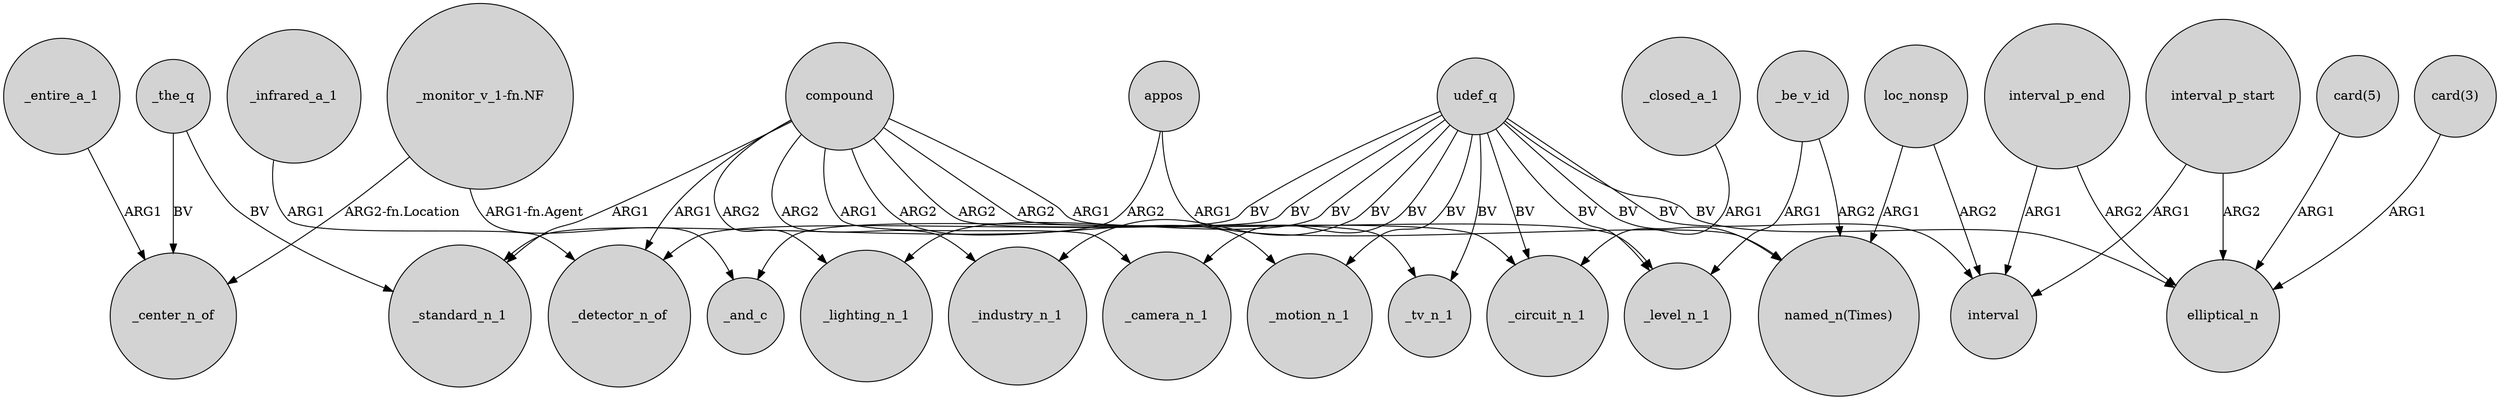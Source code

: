 digraph {
	node [shape=circle style=filled]
	_the_q -> _center_n_of [label=BV]
	udef_q -> _camera_n_1 [label=BV]
	loc_nonsp -> interval [label=ARG2]
	appos -> _standard_n_1 [label=ARG2]
	udef_q -> elliptical_n [label=BV]
	_be_v_id -> _level_n_1 [label=ARG1]
	compound -> _tv_n_1 [label=ARG2]
	udef_q -> _tv_n_1 [label=BV]
	_infrared_a_1 -> _detector_n_of [label=ARG1]
	"card(5)" -> elliptical_n [label=ARG1]
	interval_p_end -> elliptical_n [label=ARG2]
	compound -> _motion_n_1 [label=ARG2]
	_be_v_id -> "named_n(Times)" [label=ARG2]
	_the_q -> _standard_n_1 [label=BV]
	udef_q -> _circuit_n_1 [label=BV]
	compound -> _detector_n_of [label=ARG1]
	interval_p_start -> elliptical_n [label=ARG2]
	appos -> "named_n(Times)" [label=ARG1]
	loc_nonsp -> "named_n(Times)" [label=ARG1]
	"card(3)" -> elliptical_n [label=ARG1]
	udef_q -> _level_n_1 [label=BV]
	udef_q -> _motion_n_1 [label=BV]
	interval_p_start -> interval [label=ARG1]
	compound -> _industry_n_1 [label=ARG2]
	"_monitor_v_1-fn.NF" -> _center_n_of [label="ARG2-fn.Location"]
	udef_q -> "named_n(Times)" [label=BV]
	compound -> _lighting_n_1 [label=ARG2]
	udef_q -> _lighting_n_1 [label=BV]
	_closed_a_1 -> _circuit_n_1 [label=ARG1]
	udef_q -> _industry_n_1 [label=BV]
	interval_p_end -> interval [label=ARG1]
	_entire_a_1 -> _center_n_of [label=ARG1]
	"_monitor_v_1-fn.NF" -> _and_c [label="ARG1-fn.Agent"]
	compound -> _level_n_1 [label=ARG1]
	udef_q -> _and_c [label=BV]
	compound -> _standard_n_1 [label=ARG1]
	udef_q -> _detector_n_of [label=BV]
	compound -> _camera_n_1 [label=ARG1]
	udef_q -> interval [label=BV]
	compound -> _circuit_n_1 [label=ARG2]
}
